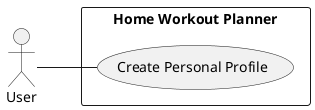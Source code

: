 @startuml home_workout_planner_S1
left to right direction

actor User as user

rectangle "Home Workout Planner" {
usecase "Create Personal Profile" as UC1
}

user -- UC1

@enduml
